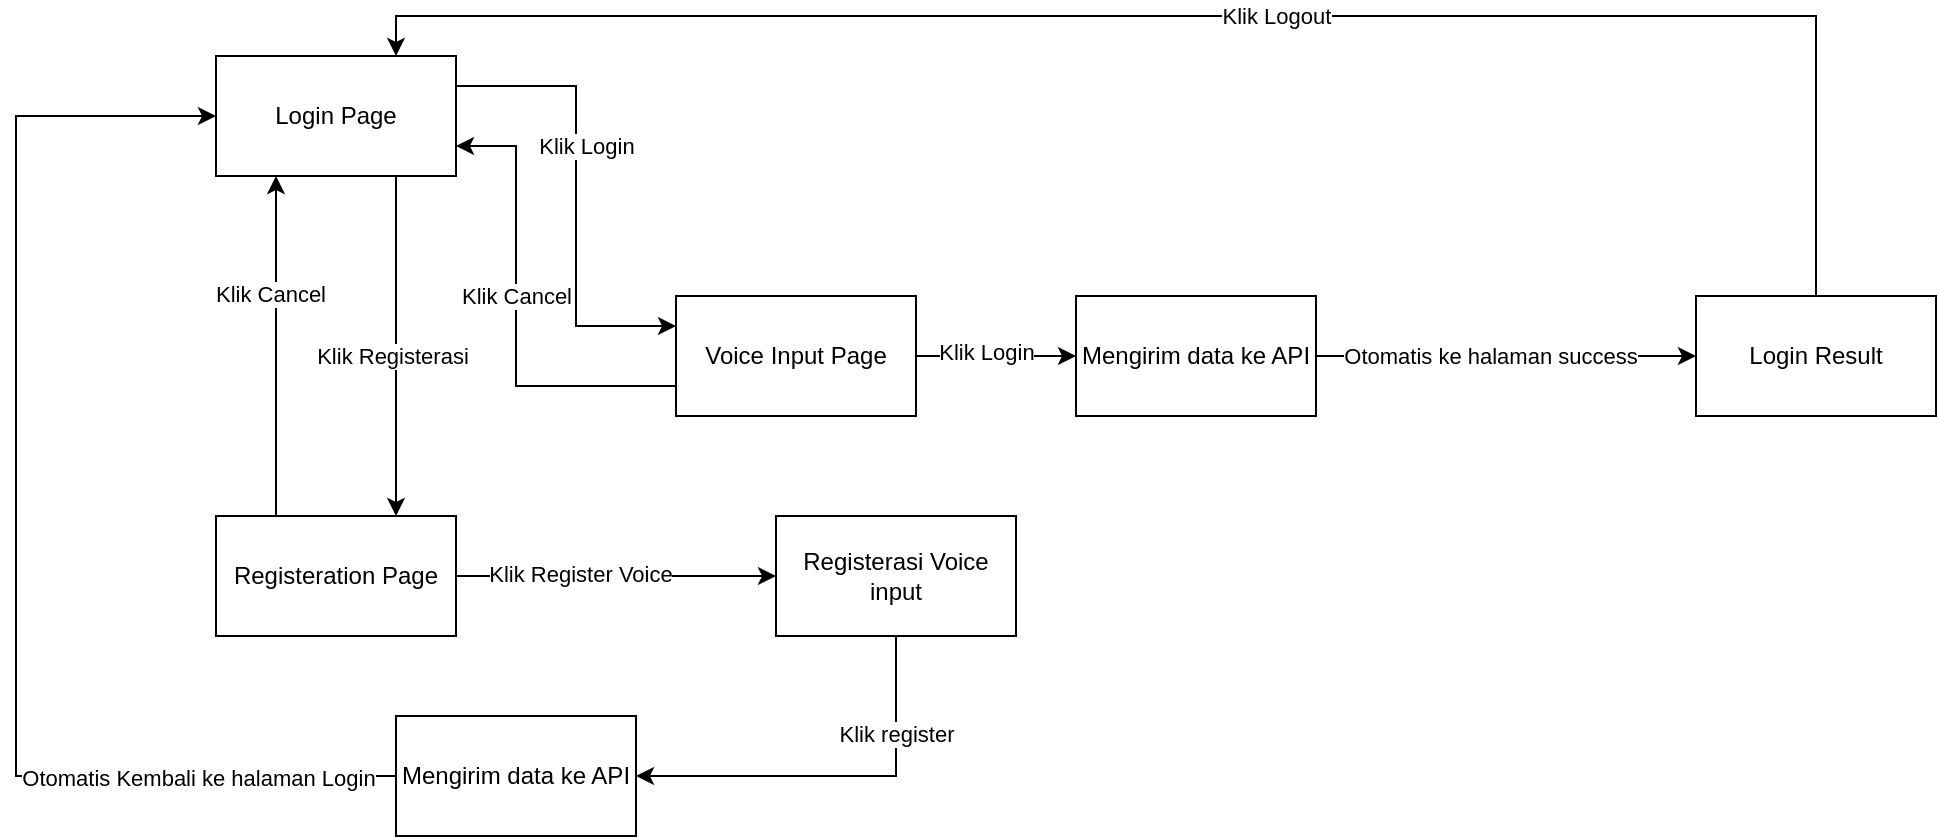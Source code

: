 <mxfile version="13.7.5" type="github">
  <diagram id="y8fQAS1Pd3163THCr6ce" name="Page-1">
    <mxGraphModel dx="1422" dy="794" grid="1" gridSize="10" guides="1" tooltips="1" connect="1" arrows="1" fold="1" page="1" pageScale="1" pageWidth="1169" pageHeight="827" math="0" shadow="0">
      <root>
        <mxCell id="0" />
        <mxCell id="1" parent="0" />
        <mxCell id="IL-hVEgLl5qu0awRyLGG-7" style="edgeStyle=orthogonalEdgeStyle;rounded=0;orthogonalLoop=1;jettySize=auto;html=1;exitX=0.75;exitY=1;exitDx=0;exitDy=0;entryX=0.75;entryY=0;entryDx=0;entryDy=0;" parent="1" source="IL-hVEgLl5qu0awRyLGG-1" target="IL-hVEgLl5qu0awRyLGG-2" edge="1">
          <mxGeometry relative="1" as="geometry" />
        </mxCell>
        <mxCell id="IL-hVEgLl5qu0awRyLGG-18" value="Klik Registerasi" style="edgeLabel;html=1;align=center;verticalAlign=middle;resizable=0;points=[];" parent="IL-hVEgLl5qu0awRyLGG-7" vertex="1" connectable="0">
          <mxGeometry x="-0.235" y="-2" relative="1" as="geometry">
            <mxPoint y="25" as="offset" />
          </mxGeometry>
        </mxCell>
        <mxCell id="IL-hVEgLl5qu0awRyLGG-9" style="edgeStyle=orthogonalEdgeStyle;rounded=0;orthogonalLoop=1;jettySize=auto;html=1;exitX=1;exitY=0.25;exitDx=0;exitDy=0;entryX=0;entryY=0.25;entryDx=0;entryDy=0;" parent="1" source="IL-hVEgLl5qu0awRyLGG-1" target="IL-hVEgLl5qu0awRyLGG-3" edge="1">
          <mxGeometry relative="1" as="geometry">
            <Array as="points">
              <mxPoint x="390" y="265" />
              <mxPoint x="390" y="385" />
            </Array>
          </mxGeometry>
        </mxCell>
        <mxCell id="IL-hVEgLl5qu0awRyLGG-15" value="Klik Login" style="edgeLabel;html=1;align=center;verticalAlign=middle;resizable=0;points=[];" parent="IL-hVEgLl5qu0awRyLGG-9" vertex="1" connectable="0">
          <mxGeometry x="-0.478" y="-30" relative="1" as="geometry">
            <mxPoint x="35" y="30" as="offset" />
          </mxGeometry>
        </mxCell>
        <mxCell id="IL-hVEgLl5qu0awRyLGG-1" value="Login Page" style="rounded=0;whiteSpace=wrap;html=1;" parent="1" vertex="1">
          <mxGeometry x="210" y="250" width="120" height="60" as="geometry" />
        </mxCell>
        <mxCell id="IL-hVEgLl5qu0awRyLGG-24" style="edgeStyle=orthogonalEdgeStyle;rounded=0;orthogonalLoop=1;jettySize=auto;html=1;entryX=0;entryY=0.5;entryDx=0;entryDy=0;" parent="1" source="IL-hVEgLl5qu0awRyLGG-2" target="IL-hVEgLl5qu0awRyLGG-23" edge="1">
          <mxGeometry relative="1" as="geometry">
            <Array as="points">
              <mxPoint x="380" y="510" />
              <mxPoint x="380" y="510" />
            </Array>
          </mxGeometry>
        </mxCell>
        <mxCell id="IL-hVEgLl5qu0awRyLGG-28" value="Klik Register Voice" style="edgeLabel;html=1;align=center;verticalAlign=middle;resizable=0;points=[];" parent="IL-hVEgLl5qu0awRyLGG-24" vertex="1" connectable="0">
          <mxGeometry x="-0.091" y="11" relative="1" as="geometry">
            <mxPoint x="-11" y="10" as="offset" />
          </mxGeometry>
        </mxCell>
        <mxCell id="IL-hVEgLl5qu0awRyLGG-25" style="edgeStyle=orthogonalEdgeStyle;rounded=0;orthogonalLoop=1;jettySize=auto;html=1;exitX=0.25;exitY=0;exitDx=0;exitDy=0;entryX=0.25;entryY=1;entryDx=0;entryDy=0;" parent="1" source="IL-hVEgLl5qu0awRyLGG-2" target="IL-hVEgLl5qu0awRyLGG-1" edge="1">
          <mxGeometry relative="1" as="geometry" />
        </mxCell>
        <mxCell id="IL-hVEgLl5qu0awRyLGG-26" value="Klik Cancel" style="edgeLabel;html=1;align=center;verticalAlign=middle;resizable=0;points=[];" parent="IL-hVEgLl5qu0awRyLGG-25" vertex="1" connectable="0">
          <mxGeometry x="0.306" y="3" relative="1" as="geometry">
            <mxPoint as="offset" />
          </mxGeometry>
        </mxCell>
        <mxCell id="IL-hVEgLl5qu0awRyLGG-2" value="Registeration Page" style="rounded=0;whiteSpace=wrap;html=1;" parent="1" vertex="1">
          <mxGeometry x="210" y="480" width="120" height="60" as="geometry" />
        </mxCell>
        <mxCell id="IL-hVEgLl5qu0awRyLGG-12" style="edgeStyle=orthogonalEdgeStyle;rounded=0;orthogonalLoop=1;jettySize=auto;html=1;entryX=0;entryY=0.5;entryDx=0;entryDy=0;" parent="1" source="IL-hVEgLl5qu0awRyLGG-3" target="JDqSiTHiBpvro2TMhpf5-7" edge="1">
          <mxGeometry relative="1" as="geometry">
            <mxPoint x="640" y="400" as="targetPoint" />
          </mxGeometry>
        </mxCell>
        <mxCell id="IL-hVEgLl5qu0awRyLGG-22" value="Klik Login" style="edgeLabel;html=1;align=center;verticalAlign=middle;resizable=0;points=[];" parent="IL-hVEgLl5qu0awRyLGG-12" vertex="1" connectable="0">
          <mxGeometry x="-0.347" y="2" relative="1" as="geometry">
            <mxPoint x="9" as="offset" />
          </mxGeometry>
        </mxCell>
        <mxCell id="IL-hVEgLl5qu0awRyLGG-14" style="edgeStyle=orthogonalEdgeStyle;rounded=0;orthogonalLoop=1;jettySize=auto;html=1;exitX=0;exitY=0.75;exitDx=0;exitDy=0;entryX=1;entryY=0.75;entryDx=0;entryDy=0;" parent="1" source="IL-hVEgLl5qu0awRyLGG-3" target="IL-hVEgLl5qu0awRyLGG-1" edge="1">
          <mxGeometry relative="1" as="geometry">
            <Array as="points">
              <mxPoint x="360" y="415" />
              <mxPoint x="360" y="295" />
            </Array>
          </mxGeometry>
        </mxCell>
        <mxCell id="IL-hVEgLl5qu0awRyLGG-16" value="Klik Cancel" style="edgeLabel;html=1;align=center;verticalAlign=middle;resizable=0;points=[];" parent="IL-hVEgLl5qu0awRyLGG-14" vertex="1" connectable="0">
          <mxGeometry x="0.087" relative="1" as="geometry">
            <mxPoint as="offset" />
          </mxGeometry>
        </mxCell>
        <mxCell id="IL-hVEgLl5qu0awRyLGG-3" value="Voice Input Page" style="rounded=0;whiteSpace=wrap;html=1;" parent="1" vertex="1">
          <mxGeometry x="440" y="370" width="120" height="60" as="geometry" />
        </mxCell>
        <mxCell id="IL-hVEgLl5qu0awRyLGG-13" style="edgeStyle=orthogonalEdgeStyle;rounded=0;orthogonalLoop=1;jettySize=auto;html=1;entryX=0.75;entryY=0;entryDx=0;entryDy=0;exitX=0.5;exitY=0;exitDx=0;exitDy=0;" parent="1" source="IL-hVEgLl5qu0awRyLGG-4" target="IL-hVEgLl5qu0awRyLGG-1" edge="1">
          <mxGeometry relative="1" as="geometry">
            <Array as="points">
              <mxPoint x="1010" y="230" />
              <mxPoint x="300" y="230" />
            </Array>
          </mxGeometry>
        </mxCell>
        <mxCell id="IL-hVEgLl5qu0awRyLGG-17" value="Klik Logout" style="edgeLabel;html=1;align=center;verticalAlign=middle;resizable=0;points=[];" parent="IL-hVEgLl5qu0awRyLGG-13" vertex="1" connectable="0">
          <mxGeometry x="-0.057" relative="1" as="geometry">
            <mxPoint as="offset" />
          </mxGeometry>
        </mxCell>
        <mxCell id="IL-hVEgLl5qu0awRyLGG-4" value="Login Result" style="rounded=0;whiteSpace=wrap;html=1;" parent="1" vertex="1">
          <mxGeometry x="950" y="370" width="120" height="60" as="geometry" />
        </mxCell>
        <mxCell id="IL-hVEgLl5qu0awRyLGG-29" style="edgeStyle=orthogonalEdgeStyle;rounded=0;orthogonalLoop=1;jettySize=auto;html=1;entryX=1;entryY=0.5;entryDx=0;entryDy=0;" parent="1" source="IL-hVEgLl5qu0awRyLGG-23" target="JDqSiTHiBpvro2TMhpf5-1" edge="1">
          <mxGeometry relative="1" as="geometry">
            <Array as="points">
              <mxPoint x="550" y="610" />
            </Array>
            <mxPoint x="530" y="650" as="targetPoint" />
          </mxGeometry>
        </mxCell>
        <mxCell id="IL-hVEgLl5qu0awRyLGG-30" value="Klik register" style="edgeLabel;html=1;align=center;verticalAlign=middle;resizable=0;points=[];" parent="IL-hVEgLl5qu0awRyLGG-29" vertex="1" connectable="0">
          <mxGeometry x="-0.508" relative="1" as="geometry">
            <mxPoint as="offset" />
          </mxGeometry>
        </mxCell>
        <mxCell id="IL-hVEgLl5qu0awRyLGG-23" value="Registerasi Voice input" style="rounded=0;whiteSpace=wrap;html=1;" parent="1" vertex="1">
          <mxGeometry x="490" y="480" width="120" height="60" as="geometry" />
        </mxCell>
        <mxCell id="JDqSiTHiBpvro2TMhpf5-2" style="edgeStyle=orthogonalEdgeStyle;rounded=0;orthogonalLoop=1;jettySize=auto;html=1;entryX=0;entryY=0.5;entryDx=0;entryDy=0;" edge="1" parent="1" source="JDqSiTHiBpvro2TMhpf5-1" target="IL-hVEgLl5qu0awRyLGG-1">
          <mxGeometry relative="1" as="geometry">
            <Array as="points">
              <mxPoint x="110" y="610" />
              <mxPoint x="110" y="280" />
            </Array>
          </mxGeometry>
        </mxCell>
        <mxCell id="JDqSiTHiBpvro2TMhpf5-5" value="Otomatis Kembali ke halaman Login" style="edgeLabel;html=1;align=center;verticalAlign=middle;resizable=0;points=[];" vertex="1" connectable="0" parent="JDqSiTHiBpvro2TMhpf5-2">
          <mxGeometry x="-0.68" y="3" relative="1" as="geometry">
            <mxPoint y="-2" as="offset" />
          </mxGeometry>
        </mxCell>
        <mxCell id="JDqSiTHiBpvro2TMhpf5-1" value="Mengirim data ke API" style="rounded=0;whiteSpace=wrap;html=1;" vertex="1" parent="1">
          <mxGeometry x="300" y="580" width="120" height="60" as="geometry" />
        </mxCell>
        <mxCell id="JDqSiTHiBpvro2TMhpf5-8" style="edgeStyle=orthogonalEdgeStyle;rounded=0;orthogonalLoop=1;jettySize=auto;html=1;entryX=0;entryY=0.5;entryDx=0;entryDy=0;" edge="1" parent="1" source="JDqSiTHiBpvro2TMhpf5-7" target="IL-hVEgLl5qu0awRyLGG-4">
          <mxGeometry relative="1" as="geometry" />
        </mxCell>
        <mxCell id="JDqSiTHiBpvro2TMhpf5-9" value="Otomatis ke halaman success" style="edgeLabel;html=1;align=center;verticalAlign=middle;resizable=0;points=[];" vertex="1" connectable="0" parent="JDqSiTHiBpvro2TMhpf5-8">
          <mxGeometry x="-0.229" y="2" relative="1" as="geometry">
            <mxPoint x="14" y="2" as="offset" />
          </mxGeometry>
        </mxCell>
        <mxCell id="JDqSiTHiBpvro2TMhpf5-7" value="Mengirim data ke API" style="rounded=0;whiteSpace=wrap;html=1;" vertex="1" parent="1">
          <mxGeometry x="640" y="370" width="120" height="60" as="geometry" />
        </mxCell>
      </root>
    </mxGraphModel>
  </diagram>
</mxfile>
